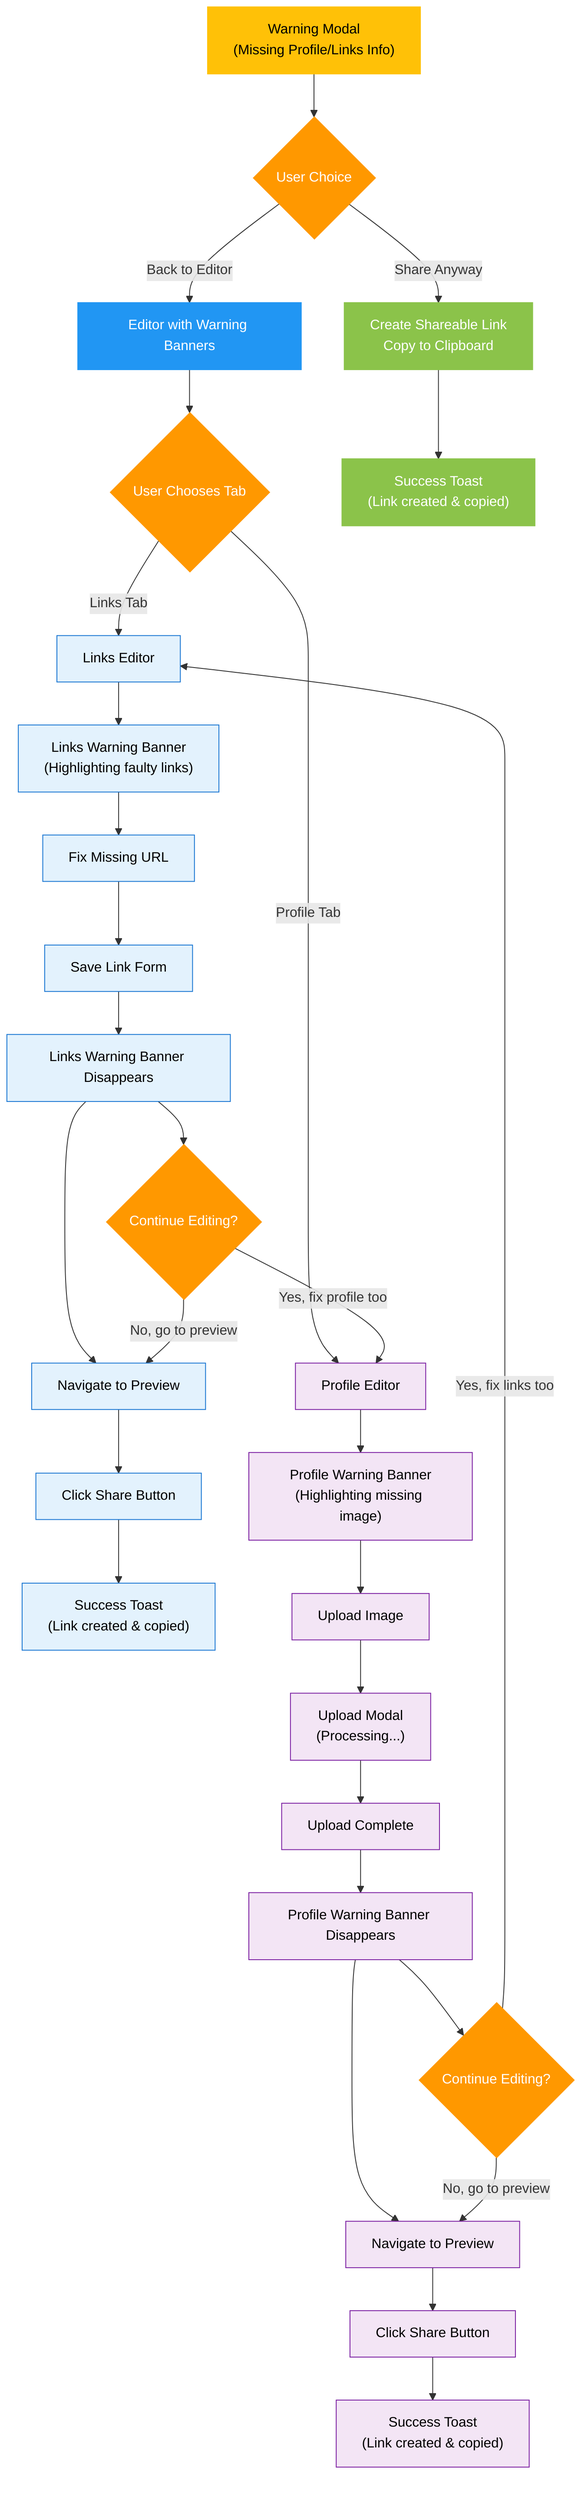 flowchart TD
    A["Warning Modal<br/>(Missing Profile/Links Info)"] --> B{"User Choice"}
    B -->|Back to Editor| C["Editor with Warning Banners"]
    B -->|Share Anyway| D["Create Shareable Link<br/>Copy to Clipboard"]
    
    C --> E{"User Chooses Tab"}
    E -->|Links Tab| F["Links Editor"]
    E -->|Profile Tab| G["Profile Editor"]
    
    %% Links Flow
    F --> H["Links Warning Banner<br/>(Highlighting faulty links)"]
    H --> I["Fix Missing URL"]
    I --> J["Save Link Form"]
    J --> K["Links Warning Banner Disappears"]
    K --> L["Navigate to Preview"]
    L --> M["Click Share Button"]
    M --> N["Success Toast<br/>(Link created & copied)"]
    
    %% Profile Flow  
    G --> O["Profile Warning Banner<br/>(Highlighting missing image)"]
    O --> P["Upload Image"]
    P --> Q["Upload Modal<br/>(Processing...)"]
    Q --> R["Upload Complete"]
    R --> S["Profile Warning Banner Disappears"]
    S --> T["Navigate to Preview"]
    T --> U["Click Share Button"]
    U --> V["Success Toast<br/>(Link created & copied)"]
    
    %% Back to editor flow
    K --> W{"Continue Editing?"}
    W -->|Yes, fix profile too| G
    W -->|No, go to preview| L
    
    S --> X{"Continue Editing?"}
    X -->|Yes, fix links too| F
    X -->|No, go to preview| T
    
    D --> Y["Success Toast<br/>(Link created & copied)"]

    classDef decision fill:#FF9800,color:#ffffff,stroke:#FF9800
    classDef process fill:#2196F3,color:#ffffff,stroke:#2196F3
    classDef success fill:#8BC34A,color:#ffffff,stroke:#8BC34A
    classDef warning fill:#FFC107,color:#000000,stroke:#FFC107
    classDef linksFlow fill:#E3F2FD,color:#000000,stroke:#1976D2
    classDef profileFlow fill:#F3E5F5,color:#000000,stroke:#7B1FA2

    class B,E,W,X decision
    class C,F,G,I,J,P,Q,R,L,T,M,U process
    class D,N,V,Y success
    class A,H,O warning
    class F,H,I,J,K,L,M,N linksFlow
    class G,O,P,Q,R,S,T,U,V profileFlow